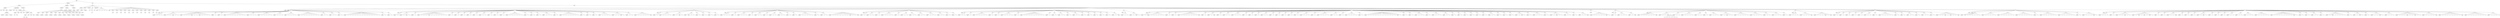 graph Tree {
	"t0" [label = "TEI"];
	"t1" [label = "teiHeader"];
	"t2" [label = "fileDesc"];
	"t3" [label = "titleStmt"];
	"t4" [label = "title"];
	"t5" [label = "title"];
	"t6" [label = "author"];
	"t7" [label = "persName"];
	"t8" [label = "forename"];
	"t9" [label = "nameLink"];
	"t10" [label = "surname"];
	"t11" [label = "publicationStmt"];
	"t12" [label = "publisher"];
	"t13" [label = "idno"];
	"t14" [label = "idno"];
	"t15" [label = "availability"];
	"t16" [label = "licence"];
	"t17" [label = "ab"];
	"t18" [label = "ref"];
	"t19" [label = "sourceDesc"];
	"t20" [label = "bibl"];
	"t21" [label = "name"];
	"t22" [label = "idno"];
	"t23" [label = "idno"];
	"t24" [label = "availability"];
	"t25" [label = "licence"];
	"t26" [label = "ab"];
	"t27" [label = "ref"];
	"t28" [label = "bibl"];
	"t29" [label = "date"];
	"t30" [label = "date"];
	"t31" [label = "idno"];
	"t32" [label = "profileDesc"];
	"t33" [label = "particDesc"];
	"t34" [label = "listPerson"];
	"t35" [label = "person"];
	"t36" [label = "persName"];
	"t37" [label = "person"];
	"t38" [label = "persName"];
	"t39" [label = "person"];
	"t40" [label = "persName"];
	"t41" [label = "person"];
	"t42" [label = "persName"];
	"t43" [label = "person"];
	"t44" [label = "persName"];
	"t45" [label = "person"];
	"t46" [label = "persName"];
	"t47" [label = "person"];
	"t48" [label = "persName"];
	"t49" [label = "person"];
	"t50" [label = "persName"];
	"t51" [label = "person"];
	"t52" [label = "persName"];
	"t53" [label = "person"];
	"t54" [label = "persName"];
	"t55" [label = "person"];
	"t56" [label = "persName"];
	"t57" [label = "textClass"];
	"t58" [label = "keywords"];
	"t59" [label = "term"];
	"t60" [label = "term"];
	"t61" [label = "classCode"];
	"t62" [label = "revisionDesc"];
	"t63" [label = "listChange"];
	"t64" [label = "change"];
	"t65" [label = "text"];
	"t66" [label = "front"];
	"t67" [label = "docTitle"];
	"t68" [label = "titlePart"];
	"t69" [label = "titlePart"];
	"t70" [label = "titlePart"];
	"t71" [label = "docDate"];
	"t72" [label = "docAuthor"];
	"t73" [label = "div"];
	"t74" [label = "div"];
	"t75" [label = "div"];
	"t76" [label = "p"];
	"t77" [label = "performance"];
	"t78" [label = "ab"];
	"t79" [label = "div"];
	"t80" [label = "head"];
	"t81" [label = "p"];
	"t82" [label = "p"];
	"t83" [label = "p"];
	"t84" [label = "p"];
	"t85" [label = "castList"];
	"t86" [label = "head"];
	"t87" [label = "castItem"];
	"t88" [label = "role"];
	"t89" [label = "castItem"];
	"t90" [label = "role"];
	"t91" [label = "castItem"];
	"t92" [label = "role"];
	"t93" [label = "castItem"];
	"t94" [label = "role"];
	"t95" [label = "castItem"];
	"t96" [label = "role"];
	"t97" [label = "castItem"];
	"t98" [label = "role"];
	"t99" [label = "castItem"];
	"t100" [label = "role"];
	"t101" [label = "castItem"];
	"t102" [label = "role"];
	"t103" [label = "castItem"];
	"t104" [label = "role"];
	"t105" [label = "castItem"];
	"t106" [label = "role"];
	"t107" [label = "castItem"];
	"t108" [label = "role"];
	"t109" [label = "castItem"];
	"t110" [label = "role"];
	"t111" [label = "body"];
	"t112" [label = "div"];
	"t113" [label = "head"];
	"t114" [label = "stage"];
	"t115" [label = "div"];
	"t116" [label = "head"];
	"t117" [label = "sp"];
	"t118" [label = "speaker"];
	"t119" [label = "l"];
	"t120" [label = "l"];
	"t121" [label = "l"];
	"t122" [label = "sp"];
	"t123" [label = "speaker"];
	"t124" [label = "l"];
	"t125" [label = "l"];
	"t126" [label = "stage"];
	"t127" [label = "l"];
	"t128" [label = "l"];
	"t129" [label = "sp"];
	"t130" [label = "speaker"];
	"t131" [label = "l"];
	"t132" [label = "l"];
	"t133" [label = "l"];
	"t134" [label = "stage"];
	"t135" [label = "l"];
	"t136" [label = "l"];
	"t137" [label = "stage"];
	"t138" [label = "l"];
	"t139" [label = "l"];
	"t140" [label = "l"];
	"t141" [label = "l"];
	"t142" [label = "sp"];
	"t143" [label = "speaker"];
	"t144" [label = "l"];
	"t145" [label = "sp"];
	"t146" [label = "speaker"];
	"t147" [label = "l"];
	"t148" [label = "sp"];
	"t149" [label = "speaker"];
	"t150" [label = "l"];
	"t151" [label = "l"];
	"t152" [label = "l"];
	"t153" [label = "l"];
	"t154" [label = "l"];
	"t155" [label = "l"];
	"t156" [label = "l"];
	"t157" [label = "l"];
	"t158" [label = "sp"];
	"t159" [label = "speaker"];
	"t160" [label = "l"];
	"t161" [label = "l"];
	"t162" [label = "l"];
	"t163" [label = "sp"];
	"t164" [label = "speaker"];
	"t165" [label = "l"];
	"t166" [label = "l"];
	"t167" [label = "l"];
	"t168" [label = "l"];
	"t169" [label = "l"];
	"t170" [label = "sp"];
	"t171" [label = "speaker"];
	"t172" [label = "l"];
	"t173" [label = "l"];
	"t174" [label = "l"];
	"t175" [label = "sp"];
	"t176" [label = "speaker"];
	"t177" [label = "l"];
	"t178" [label = "l"];
	"t179" [label = "l"];
	"t180" [label = "l"];
	"t181" [label = "sp"];
	"t182" [label = "speaker"];
	"t183" [label = "l"];
	"t184" [label = "l"];
	"t185" [label = "l"];
	"t186" [label = "l"];
	"t187" [label = "l"];
	"t188" [label = "l"];
	"t189" [label = "l"];
	"t190" [label = "l"];
	"t191" [label = "sp"];
	"t192" [label = "speaker"];
	"t193" [label = "l"];
	"t194" [label = "l"];
	"t195" [label = "sp"];
	"t196" [label = "speaker"];
	"t197" [label = "l"];
	"t198" [label = "l"];
	"t199" [label = "sp"];
	"t200" [label = "speaker"];
	"t201" [label = "l"];
	"t202" [label = "sp"];
	"t203" [label = "speaker"];
	"t204" [label = "l"];
	"t205" [label = "l"];
	"t206" [label = "l"];
	"t207" [label = "l"];
	"t208" [label = "l"];
	"t209" [label = "l"];
	"t210" [label = "l"];
	"t211" [label = "l"];
	"t212" [label = "l"];
	"t213" [label = "l"];
	"t214" [label = "l"];
	"t215" [label = "l"];
	"t216" [label = "l"];
	"t217" [label = "l"];
	"t218" [label = "sp"];
	"t219" [label = "speaker"];
	"t220" [label = "l"];
	"t221" [label = "sp"];
	"t222" [label = "speaker"];
	"t223" [label = "l"];
	"t224" [label = "div"];
	"t225" [label = "head"];
	"t226" [label = "sp"];
	"t227" [label = "speaker"];
	"t228" [label = "l"];
	"t229" [label = "sp"];
	"t230" [label = "speaker"];
	"t231" [label = "l"];
	"t232" [label = "stage"];
	"t233" [label = "l"];
	"t234" [label = "sp"];
	"t235" [label = "speaker"];
	"t236" [label = "l"];
	"t237" [label = "sp"];
	"t238" [label = "speaker"];
	"t239" [label = "l"];
	"t240" [label = "l"];
	"t241" [label = "l"];
	"t242" [label = "stage"];
	"t243" [label = "l"];
	"t244" [label = "l"];
	"t245" [label = "l"];
	"t246" [label = "l"];
	"t247" [label = "l"];
	"t248" [label = "l"];
	"t249" [label = "l"];
	"t250" [label = "sp"];
	"t251" [label = "speaker"];
	"t252" [label = "l"];
	"t253" [label = "sp"];
	"t254" [label = "speaker"];
	"t255" [label = "l"];
	"t256" [label = "sp"];
	"t257" [label = "speaker"];
	"t258" [label = "l"];
	"t259" [label = "sp"];
	"t260" [label = "speaker"];
	"t261" [label = "l"];
	"t262" [label = "sp"];
	"t263" [label = "speaker"];
	"t264" [label = "l"];
	"t265" [label = "sp"];
	"t266" [label = "speaker"];
	"t267" [label = "l"];
	"t268" [label = "l"];
	"t269" [label = "sp"];
	"t270" [label = "speaker"];
	"t271" [label = "l"];
	"t272" [label = "sp"];
	"t273" [label = "speaker"];
	"t274" [label = "l"];
	"t275" [label = "sp"];
	"t276" [label = "speaker"];
	"t277" [label = "l"];
	"t278" [label = "sp"];
	"t279" [label = "speaker"];
	"t280" [label = "l"];
	"t281" [label = "l"];
	"t282" [label = "l"];
	"t283" [label = "l"];
	"t284" [label = "l"];
	"t285" [label = "l"];
	"t286" [label = "sp"];
	"t287" [label = "speaker"];
	"t288" [label = "l"];
	"t289" [label = "sp"];
	"t290" [label = "speaker"];
	"t291" [label = "l"];
	"t292" [label = "sp"];
	"t293" [label = "speaker"];
	"t294" [label = "l"];
	"t295" [label = "sp"];
	"t296" [label = "speaker"];
	"t297" [label = "l"];
	"t298" [label = "l"];
	"t299" [label = "l"];
	"t300" [label = "sp"];
	"t301" [label = "speaker"];
	"t302" [label = "l"];
	"t303" [label = "sp"];
	"t304" [label = "speaker"];
	"t305" [label = "l"];
	"t306" [label = "l"];
	"t307" [label = "l"];
	"t308" [label = "l"];
	"t309" [label = "l"];
	"t310" [label = "l"];
	"t311" [label = "l"];
	"t312" [label = "sp"];
	"t313" [label = "speaker"];
	"t314" [label = "l"];
	"t315" [label = "sp"];
	"t316" [label = "speaker"];
	"t317" [label = "l"];
	"t318" [label = "sp"];
	"t319" [label = "speaker"];
	"t320" [label = "l"];
	"t321" [label = "sp"];
	"t322" [label = "speaker"];
	"t323" [label = "l"];
	"t324" [label = "l"];
	"t325" [label = "l"];
	"t326" [label = "l"];
	"t327" [label = "sp"];
	"t328" [label = "speaker"];
	"t329" [label = "l"];
	"t330" [label = "l"];
	"t331" [label = "stage"];
	"t332" [label = "l"];
	"t333" [label = "sp"];
	"t334" [label = "speaker"];
	"t335" [label = "l"];
	"t336" [label = "l"];
	"t337" [label = "sp"];
	"t338" [label = "speaker"];
	"t339" [label = "l"];
	"t340" [label = "l"];
	"t341" [label = "l"];
	"t342" [label = "l"];
	"t343" [label = "l"];
	"t344" [label = "stage"];
	"t345" [label = "div"];
	"t346" [label = "head"];
	"t347" [label = "sp"];
	"t348" [label = "speaker"];
	"t349" [label = "l"];
	"t350" [label = "sp"];
	"t351" [label = "speaker"];
	"t352" [label = "l"];
	"t353" [label = "l"];
	"t354" [label = "l"];
	"t355" [label = "l"];
	"t356" [label = "sp"];
	"t357" [label = "speaker"];
	"t358" [label = "l"];
	"t359" [label = "stage"];
	"t360" [label = "l"];
	"t361" [label = "sp"];
	"t362" [label = "speaker"];
	"t363" [label = "stage"];
	"t364" [label = "l"];
	"t365" [label = "l"];
	"t366" [label = "sp"];
	"t367" [label = "speaker"];
	"t368" [label = "l"];
	"t369" [label = "sp"];
	"t370" [label = "speaker"];
	"t371" [label = "l"];
	"t372" [label = "sp"];
	"t373" [label = "speaker"];
	"t374" [label = "l"];
	"t375" [label = "sp"];
	"t376" [label = "speaker"];
	"t377" [label = "l"];
	"t378" [label = "div"];
	"t379" [label = "head"];
	"t380" [label = "sp"];
	"t381" [label = "speaker"];
	"t382" [label = "l"];
	"t383" [label = "l"];
	"t384" [label = "l"];
	"t385" [label = "sp"];
	"t386" [label = "speaker"];
	"t387" [label = "l"];
	"t388" [label = "sp"];
	"t389" [label = "speaker"];
	"t390" [label = "l"];
	"t391" [label = "l"];
	"t392" [label = "l"];
	"t393" [label = "sp"];
	"t394" [label = "speaker"];
	"t395" [label = "l"];
	"t396" [label = "sp"];
	"t397" [label = "speaker"];
	"t398" [label = "l"];
	"t399" [label = "l"];
	"t400" [label = "sp"];
	"t401" [label = "speaker"];
	"t402" [label = "l"];
	"t403" [label = "sp"];
	"t404" [label = "speaker"];
	"t405" [label = "l"];
	"t406" [label = "l"];
	"t407" [label = "sp"];
	"t408" [label = "speaker"];
	"t409" [label = "l"];
	"t410" [label = "l"];
	"t411" [label = "sp"];
	"t412" [label = "speaker"];
	"t413" [label = "l"];
	"t414" [label = "sp"];
	"t415" [label = "speaker"];
	"t416" [label = "l"];
	"t417" [label = "sp"];
	"t418" [label = "speaker"];
	"t419" [label = "l"];
	"t420" [label = "l"];
	"t421" [label = "l"];
	"t422" [label = "l"];
	"t423" [label = "l"];
	"t424" [label = "sp"];
	"t425" [label = "speaker"];
	"t426" [label = "l"];
	"t427" [label = "sp"];
	"t428" [label = "speaker"];
	"t429" [label = "l"];
	"t430" [label = "l"];
	"t431" [label = "sp"];
	"t432" [label = "speaker"];
	"t433" [label = "l"];
	"t434" [label = "l"];
	"t435" [label = "l"];
	"t436" [label = "l"];
	"t437" [label = "l"];
	"t438" [label = "l"];
	"t439" [label = "l"];
	"t440" [label = "stage"];
	"t441" [label = "l"];
	"t442" [label = "l"];
	"t443" [label = "stage"];
	"t444" [label = "div"];
	"t445" [label = "head"];
	"t446" [label = "sp"];
	"t447" [label = "speaker"];
	"t448" [label = "l"];
	"t449" [label = "sp"];
	"t450" [label = "speaker"];
	"t451" [label = "l"];
	"t452" [label = "l"];
	"t453" [label = "sp"];
	"t454" [label = "speaker"];
	"t455" [label = "l"];
	"t456" [label = "sp"];
	"t457" [label = "speaker"];
	"t458" [label = "l"];
	"t459" [label = "l"];
	"t460" [label = "l"];
	"t461" [label = "l"];
	"t462" [label = "sp"];
	"t463" [label = "speaker"];
	"t464" [label = "l"];
	"t465" [label = "sp"];
	"t466" [label = "speaker"];
	"t467" [label = "l"];
	"t468" [label = "l"];
	"t469" [label = "sp"];
	"t470" [label = "speaker"];
	"t471" [label = "l"];
	"t472" [label = "l"];
	"t473" [label = "sp"];
	"t474" [label = "speaker"];
	"t475" [label = "l"];
	"t476" [label = "l"];
	"t477" [label = "sp"];
	"t478" [label = "speaker"];
	"t479" [label = "l"];
	"t480" [label = "l"];
	"t481" [label = "l"];
	"t482" [label = "sp"];
	"t483" [label = "speaker"];
	"t484" [label = "l"];
	"t485" [label = "l"];
	"t486" [label = "sp"];
	"t487" [label = "speaker"];
	"t488" [label = "l"];
	"t489" [label = "sp"];
	"t490" [label = "speaker"];
	"t491" [label = "l"];
	"t492" [label = "div"];
	"t493" [label = "head"];
	"t494" [label = "sp"];
	"t495" [label = "speaker"];
	"t496" [label = "l"];
	"t497" [label = "l"];
	"t498" [label = "sp"];
	"t499" [label = "speaker"];
	"t500" [label = "l"];
	"t501" [label = "sp"];
	"t502" [label = "speaker"];
	"t503" [label = "l"];
	"t504" [label = "l"];
	"t505" [label = "l"];
	"t506" [label = "l"];
	"t507" [label = "l"];
	"t508" [label = "sp"];
	"t509" [label = "speaker"];
	"t510" [label = "l"];
	"t511" [label = "sp"];
	"t512" [label = "speaker"];
	"t513" [label = "l"];
	"t514" [label = "sp"];
	"t515" [label = "speaker"];
	"t516" [label = "l"];
	"t517" [label = "l"];
	"t518" [label = "l"];
	"t519" [label = "l"];
	"t520" [label = "sp"];
	"t521" [label = "speaker"];
	"t522" [label = "l"];
	"t523" [label = "sp"];
	"t524" [label = "speaker"];
	"t525" [label = "l"];
	"t526" [label = "l"];
	"t527" [label = "l"];
	"t528" [label = "l"];
	"t529" [label = "l"];
	"t530" [label = "l"];
	"t531" [label = "l"];
	"t532" [label = "l"];
	"t533" [label = "l"];
	"t534" [label = "sp"];
	"t535" [label = "speaker"];
	"t536" [label = "l"];
	"t537" [label = "sp"];
	"t538" [label = "speaker"];
	"t539" [label = "l"];
	"t540" [label = "sp"];
	"t541" [label = "speaker"];
	"t542" [label = "l"];
	"t543" [label = "l"];
	"t544" [label = "sp"];
	"t545" [label = "speaker"];
	"t546" [label = "l"];
	"t547" [label = "sp"];
	"t548" [label = "speaker"];
	"t549" [label = "l"];
	"t550" [label = "l"];
	"t551" [label = "sp"];
	"t552" [label = "speaker"];
	"t553" [label = "l"];
	"t554" [label = "sp"];
	"t555" [label = "speaker"];
	"t556" [label = "l"];
	"t557" [label = "sp"];
	"t558" [label = "speaker"];
	"t559" [label = "l"];
	"t560" [label = "sp"];
	"t561" [label = "speaker"];
	"t562" [label = "l"];
	"t563" [label = "sp"];
	"t564" [label = "speaker"];
	"t565" [label = "l"];
	"t566" [label = "sp"];
	"t567" [label = "speaker"];
	"t568" [label = "l"];
	"t569" [label = "stage"];
	"t570" [label = "div"];
	"t571" [label = "head"];
	"t572" [label = "sp"];
	"t573" [label = "speaker"];
	"t574" [label = "l"];
	"t575" [label = "l"];
	"t576" [label = "sp"];
	"t577" [label = "speaker"];
	"t578" [label = "l"];
	"t579" [label = "stage"];
	"t580" [label = "l"];
	"t581" [label = "div"];
	"t582" [label = "head"];
	"t583" [label = "sp"];
	"t584" [label = "speaker"];
	"t585" [label = "l"];
	"t586" [label = "sp"];
	"t587" [label = "speaker"];
	"t588" [label = "l"];
	"t589" [label = "l"];
	"t590" [label = "l"];
	"t591" [label = "l"];
	"t592" [label = "l"];
	"t593" [label = "l"];
	"t594" [label = "sp"];
	"t595" [label = "speaker"];
	"t596" [label = "l"];
	"t597" [label = "sp"];
	"t598" [label = "speaker"];
	"t599" [label = "l"];
	"t600" [label = "sp"];
	"t601" [label = "speaker"];
	"t602" [label = "l"];
	"t603" [label = "l"];
	"t604" [label = "l"];
	"t605" [label = "l"];
	"t606" [label = "l"];
	"t607" [label = "l"];
	"t608" [label = "l"];
	"t609" [label = "stage"];
	"t610" [label = "sp"];
	"t611" [label = "speaker"];
	"t612" [label = "l"];
	"t613" [label = "sp"];
	"t614" [label = "speaker"];
	"t615" [label = "l"];
	"t616" [label = "stage"];
	"t617" [label = "sp"];
	"t618" [label = "speaker"];
	"t619" [label = "l"];
	"t620" [label = "sp"];
	"t621" [label = "speaker"];
	"t622" [label = "l"];
	"t623" [label = "l"];
	"t624" [label = "sp"];
	"t625" [label = "speaker"];
	"t626" [label = "l"];
	"t627" [label = "l"];
	"t628" [label = "l"];
	"t629" [label = "sp"];
	"t630" [label = "speaker"];
	"t631" [label = "l"];
	"t632" [label = "sp"];
	"t633" [label = "speaker"];
	"t634" [label = "l"];
	"t635" [label = "sp"];
	"t636" [label = "speaker"];
	"t637" [label = "l"];
	"t638" [label = "sp"];
	"t639" [label = "speaker"];
	"t640" [label = "l"];
	"t641" [label = "l"];
	"t642" [label = "sp"];
	"t643" [label = "speaker"];
	"t644" [label = "l"];
	"t645" [label = "sp"];
	"t646" [label = "speaker"];
	"t647" [label = "l"];
	"t648" [label = "sp"];
	"t649" [label = "speaker"];
	"t650" [label = "l"];
	"t651" [label = "sp"];
	"t652" [label = "speaker"];
	"t653" [label = "l"];
	"t654" [label = "sp"];
	"t655" [label = "speaker"];
	"t656" [label = "l"];
	"t657" [label = "sp"];
	"t658" [label = "speaker"];
	"t659" [label = "l"];
	"t660" [label = "l"];
	"t661" [label = "l"];
	"t662" [label = "sp"];
	"t663" [label = "speaker"];
	"t664" [label = "l"];
	"t665" [label = "sp"];
	"t666" [label = "speaker"];
	"t667" [label = "l"];
	"t668" [label = "l"];
	"t669" [label = "l"];
	"t670" [label = "l"];
	"t671" [label = "sp"];
	"t672" [label = "speaker"];
	"t673" [label = "l"];
	"t674" [label = "l"];
	"t675" [label = "sp"];
	"t676" [label = "speaker"];
	"t677" [label = "l"];
	"t678" [label = "sp"];
	"t679" [label = "speaker"];
	"t680" [label = "l"];
	"t681" [label = "l"];
	"t682" [label = "l"];
	"t683" [label = "l"];
	"t684" [label = "sp"];
	"t685" [label = "speaker"];
	"t686" [label = "l"];
	"t687" [label = "sp"];
	"t688" [label = "speaker"];
	"t689" [label = "l"];
	"t690" [label = "l"];
	"t691" [label = "l"];
	"t692" [label = "l"];
	"t693" [label = "l"];
	"t694" [label = "l"];
	"t695" [label = "l"];
	"t696" [label = "l"];
	"t697" [label = "l"];
	"t698" [label = "l"];
	"t699" [label = "l"];
	"t700" [label = "l"];
	"t701" [label = "stage"];
	"t702" [label = "l"];
	"t703" [label = "sp"];
	"t704" [label = "speaker"];
	"t705" [label = "l"];
	"t706" [label = "sp"];
	"t707" [label = "speaker"];
	"t708" [label = "l"];
	"t709" [label = "sp"];
	"t710" [label = "speaker"];
	"t711" [label = "l"];
	"t712" [label = "l"];
	"t713" [label = "l"];
	"t714" [label = "sp"];
	"t715" [label = "speaker"];
	"t716" [label = "l"];
	"t717" [label = "sp"];
	"t718" [label = "speaker"];
	"t719" [label = "l"];
	"t720" [label = "l"];
	"t721" [label = "l"];
	"t722" [label = "sp"];
	"t723" [label = "speaker"];
	"t724" [label = "l"];
	"t725" [label = "l"];
	"t726" [label = "sp"];
	"t727" [label = "speaker"];
	"t728" [label = "l"];
	"t729" [label = "sp"];
	"t730" [label = "speaker"];
	"t731" [label = "l"];
	"t732" [label = "sp"];
	"t733" [label = "speaker"];
	"t734" [label = "l"];
	"t735" [label = "sp"];
	"t736" [label = "speaker"];
	"t737" [label = "l"];
	"t738" [label = "sp"];
	"t739" [label = "speaker"];
	"t740" [label = "l"];
	"t741" [label = "sp"];
	"t742" [label = "speaker"];
	"t743" [label = "l"];
	"t744" [label = "sp"];
	"t745" [label = "speaker"];
	"t746" [label = "l"];
	"t747" [label = "l"];
	"t748" [label = "sp"];
	"t749" [label = "speaker"];
	"t750" [label = "l"];
	"t751" [label = "sp"];
	"t752" [label = "speaker"];
	"t753" [label = "l"];
	"t754" [label = "sp"];
	"t755" [label = "speaker"];
	"t756" [label = "l"];
	"t757" [label = "sp"];
	"t758" [label = "speaker"];
	"t759" [label = "l"];
	"t760" [label = "stage"];
	"t761" [label = "l"];
	"t762" [label = "sp"];
	"t763" [label = "speaker"];
	"t764" [label = "l"];
	"t765" [label = "sp"];
	"t766" [label = "speaker"];
	"t767" [label = "l"];
	"t768" [label = "l"];
	"t769" [label = "l"];
	"t770" [label = "sp"];
	"t771" [label = "speaker"];
	"t772" [label = "l"];
	"t773" [label = "sp"];
	"t774" [label = "speaker"];
	"t775" [label = "l"];
	"t776" [label = "stage"];
	"t777" [label = "l"];
	"t778" [label = "l"];
	"t779" [label = "sp"];
	"t780" [label = "speaker"];
	"t781" [label = "l"];
	"t782" [label = "l"];
	"t783" [label = "sp"];
	"t784" [label = "speaker"];
	"t785" [label = "l"];
	"t786" [label = "sp"];
	"t787" [label = "speaker"];
	"t788" [label = "l"];
	"t789" [label = "l"];
	"t790" [label = "stage"];
	"t791" [label = "div"];
	"t792" [label = "head"];
	"t793" [label = "sp"];
	"t794" [label = "speaker"];
	"t795" [label = "l"];
	"t796" [label = "l"];
	"t797" [label = "l"];
	"t798" [label = "l"];
	"t799" [label = "l"];
	"t800" [label = "stage"];
	"t801" [label = "l"];
	"t802" [label = "div"];
	"t803" [label = "head"];
	"t804" [label = "sp"];
	"t805" [label = "speaker"];
	"t806" [label = "l"];
	"t807" [label = "sp"];
	"t808" [label = "speaker"];
	"t809" [label = "l"];
	"t810" [label = "l"];
	"t811" [label = "l"];
	"t812" [label = "sp"];
	"t813" [label = "speaker"];
	"t814" [label = "l"];
	"t815" [label = "stage"];
	"t816" [label = "div"];
	"t817" [label = "head"];
	"t818" [label = "sp"];
	"t819" [label = "speaker"];
	"t820" [label = "l"];
	"t821" [label = "l"];
	"t822" [label = "l"];
	"t823" [label = "l"];
	"t824" [label = "l"];
	"t825" [label = "l"];
	"t826" [label = "stage"];
	"t827" [label = "sp"];
	"t828" [label = "speaker"];
	"t829" [label = "l"];
	"t830" [label = "l"];
	"t831" [label = "stage"];
	"t832" [label = "p"];
	"t833" [label = "s"];
	"t834" [label = "s"];
	"t835" [label = "s"];
	"t836" [label = "s"];
	"t837" [label = "s"];
	"t838" [label = "s"];
	"t839" [label = "sp"];
	"t840" [label = "speaker"];
	"t841" [label = "l"];
	"t842" [label = "l"];
	"t843" [label = "sp"];
	"t844" [label = "speaker"];
	"t845" [label = "l"];
	"t846" [label = "l"];
	"t847" [label = "l"];
	"t848" [label = "l"];
	"t849" [label = "sp"];
	"t850" [label = "speaker"];
	"t851" [label = "l"];
	"t852" [label = "l"];
	"t853" [label = "sp"];
	"t854" [label = "speaker"];
	"t855" [label = "l"];
	"t856" [label = "sp"];
	"t857" [label = "speaker"];
	"t858" [label = "l"];
	"t859" [label = "l"];
	"t860" [label = "l"];
	"t861" [label = "sp"];
	"t862" [label = "speaker"];
	"t863" [label = "l"];
	"t864" [label = "stage"];
	"t865" [label = "l"];
	"t866" [label = "l"];
	"t867" [label = "sp"];
	"t868" [label = "speaker"];
	"t869" [label = "l"];
	"t870" [label = "l"];
	"t871" [label = "l"];
	"t872" [label = "l"];
	"t873" [label = "l"];
	"t874" [label = "sp"];
	"t875" [label = "speaker"];
	"t876" [label = "l"];
	"t877" [label = "l"];
	"t878" [label = "l"];
	"t879" [label = "l"];
	"t880" [label = "sp"];
	"t881" [label = "speaker"];
	"t882" [label = "l"];
	"t883" [label = "l"];
	"t884" [label = "sp"];
	"t885" [label = "speaker"];
	"t886" [label = "l"];
	"t887" [label = "l"];
	"t888" [label = "l"];
	"t889" [label = "sp"];
	"t890" [label = "speaker"];
	"t891" [label = "l"];
	"t892" [label = "div"];
	"t893" [label = "head"];
	"t894" [label = "sp"];
	"t895" [label = "speaker"];
	"t896" [label = "l"];
	"t897" [label = "l"];
	"t898" [label = "l"];
	"t899" [label = "sp"];
	"t900" [label = "speaker"];
	"t901" [label = "l"];
	"t902" [label = "l"];
	"t903" [label = "l"];
	"t904" [label = "stage"];
	"t905" [label = "sp"];
	"t906" [label = "speaker"];
	"t907" [label = "l"];
	"t908" [label = "l"];
	"t909" [label = "l"];
	"t910" [label = "stage"];
	"t911" [label = "l"];
	"t912" [label = "stage"];
	"t913" [label = "div"];
	"t914" [label = "head"];
	"t915" [label = "sp"];
	"t916" [label = "speaker"];
	"t917" [label = "l"];
	"t918" [label = "sp"];
	"t919" [label = "speaker"];
	"t920" [label = "l"];
	"t921" [label = "sp"];
	"t922" [label = "speaker"];
	"t923" [label = "l"];
	"t924" [label = "sp"];
	"t925" [label = "speaker"];
	"t926" [label = "l"];
	"t927" [label = "sp"];
	"t928" [label = "speaker"];
	"t929" [label = "l"];
	"t930" [label = "sp"];
	"t931" [label = "speaker"];
	"t932" [label = "l"];
	"t933" [label = "l"];
	"t934" [label = "sp"];
	"t935" [label = "speaker"];
	"t936" [label = "l"];
	"t937" [label = "sp"];
	"t938" [label = "speaker"];
	"t939" [label = "l"];
	"t940" [label = "l"];
	"t941" [label = "l"];
	"t942" [label = "l"];
	"t943" [label = "l"];
	"t944" [label = "sp"];
	"t945" [label = "speaker"];
	"t946" [label = "l"];
	"t947" [label = "sp"];
	"t948" [label = "speaker"];
	"t949" [label = "l"];
	"t950" [label = "sp"];
	"t951" [label = "speaker"];
	"t952" [label = "l"];
	"t953" [label = "l"];
	"t954" [label = "sp"];
	"t955" [label = "speaker"];
	"t956" [label = "l"];
	"t957" [label = "sp"];
	"t958" [label = "speaker"];
	"t959" [label = "l"];
	"t960" [label = "l"];
	"t961" [label = "sp"];
	"t962" [label = "speaker"];
	"t963" [label = "l"];
	"t964" [label = "sp"];
	"t965" [label = "speaker"];
	"t966" [label = "l"];
	"t967" [label = "l"];
	"t968" [label = "stage"];
	"t969" [label = "l"];
	"t970" [label = "stage"];
	"t971" [label = "l"];
	"t972" [label = "l"];
	"t973" [label = "stage"];
	"t974" [label = "div"];
	"t975" [label = "head"];
	"t976" [label = "stage"];
	"t977" [label = "sp"];
	"t978" [label = "speaker"];
	"t979" [label = "note"];
	"t980" [label = "l"];
	"t981" [label = "l"];
	"t982" [label = "l"];
	"t983" [label = "l"];
	"t984" [label = "l"];
	"t985" [label = "l"];
	"t986" [label = "sp"];
	"t987" [label = "speaker"];
	"t988" [label = "l"];
	"t989" [label = "l"];
	"t990" [label = "l"];
	"t991" [label = "l"];
	"t992" [label = "l"];
	"t993" [label = "sp"];
	"t994" [label = "speaker"];
	"t995" [label = "l"];
	"t996" [label = "l"];
	"t997" [label = "l"];
	"t998" [label = "l"];
	"t999" [label = "l"];
	"t1000" [label = "l"];
	"t1001" [label = "sp"];
	"t1002" [label = "speaker"];
	"t1003" [label = "l"];
	"t1004" [label = "l"];
	"t1005" [label = "l"];
	"t1006" [label = "l"];
	"t1007" [label = "l"];
	"t1008" [label = "l"];
	"t1009" [label = "sp"];
	"t1010" [label = "speaker"];
	"t1011" [label = "l"];
	"t1012" [label = "sp"];
	"t1013" [label = "speaker"];
	"t1014" [label = "l"];
	"t1015" [label = "l"];
	"t1016" [label = "l"];
	"t1017" [label = "l"];
	"t1018" [label = "l"];
	"t1019" [label = "l"];
	"t1020" [label = "sp"];
	"t1021" [label = "speaker"];
	"t1022" [label = "l"];
	"t1023" [label = "l"];
	"t1024" [label = "l"];
	"t1025" [label = "l"];
	"t1026" [label = "l"];
	"t1027" [label = "l"];
	"t1028" [label = "sp"];
	"t1029" [label = "speaker"];
	"t1030" [label = "l"];
	"t1031" [label = "sp"];
	"t1032" [label = "speaker"];
	"t1033" [label = "l"];
	"t1034" [label = "l"];
	"t1035" [label = "l"];
	"t1036" [label = "stage"];
	"t1037" [label = "l"];
	"t1038" [label = "div"];
	"t1039" [label = "head"];
	"t1040" [label = "sp"];
	"t1041" [label = "speaker"];
	"t1042" [label = "l"];
	"t1043" [label = "l"];
	"t1044" [label = "l"];
	"t1045" [label = "sp"];
	"t1046" [label = "speaker"];
	"t1047" [label = "l"];
	"t1048" [label = "sp"];
	"t1049" [label = "speaker"];
	"t1050" [label = "l"];
	"t1051" [label = "l"];
	"t1052" [label = "stage"];
	"t1053" [label = "l"];
	"t1054" [label = "l"];
	"t1055" [label = "sp"];
	"t1056" [label = "speaker"];
	"t1057" [label = "l"];
	"t1058" [label = "stage"];
	"t1059" [label = "l"];
	"t1060" [label = "stage"];
	"t1061" [label = "l"];
	"t1062" [label = "stage"];
	"t1063" [label = "l"];
	"t1064" [label = "sp"];
	"t1065" [label = "speaker"];
	"t1066" [label = "l"];
	"t1067" [label = "sp"];
	"t1068" [label = "speaker"];
	"t1069" [label = "l"];
	"t1070" [label = "sp"];
	"t1071" [label = "speaker"];
	"t1072" [label = "l"];
	"t1073" [label = "l"];
	"t1074" [label = "stage"];
	"t1075" [label = "sp"];
	"t1076" [label = "speaker"];
	"t1077" [label = "l"];
	"t1078" [label = "sp"];
	"t1079" [label = "speaker"];
	"t1080" [label = "l"];
	"t1081" [label = "sp"];
	"t1082" [label = "speaker"];
	"t1083" [label = "l"];
	"t1084" [label = "sp"];
	"t1085" [label = "speaker"];
	"t1086" [label = "l"];
	"t1087" [label = "stage"];
	"t1088" [label = "l"];
	"t1089" [label = "sp"];
	"t1090" [label = "speaker"];
	"t1091" [label = "l"];
	"t1092" [label = "sp"];
	"t1093" [label = "speaker"];
	"t1094" [label = "l"];
	"t1095" [label = "sp"];
	"t1096" [label = "speaker"];
	"t1097" [label = "l"];
	"t1098" [label = "sp"];
	"t1099" [label = "speaker"];
	"t1100" [label = "l"];
	"t1101" [label = "l"];
	"t1102" [label = "sp"];
	"t1103" [label = "speaker"];
	"t1104" [label = "l"];
	"t1105" [label = "l"];
	"t1106" [label = "sp"];
	"t1107" [label = "speaker"];
	"t1108" [label = "l"];
	"t1109" [label = "l"];
	"t1110" [label = "l"];
	"t1111" [label = "sp"];
	"t1112" [label = "speaker"];
	"t1113" [label = "l"];
	"t1114" [label = "l"];
	"t1115" [label = "l"];
	"t1116" [label = "l"];
	"t1117" [label = "l"];
	"t1118" [label = "sp"];
	"t1119" [label = "speaker"];
	"t1120" [label = "l"];
	"t1121" [label = "l"];
	"t1122" [label = "l"];
	"t1123" [label = "l"];
	"t1124" [label = "l"];
	"t1125" [label = "l"];
	"t1126" [label = "l"];
	"t1127" [label = "l"];
	"t1128" [label = "stage"];
	"t1129" [label = "l"];
	"t1130" [label = "sp"];
	"t1131" [label = "speaker"];
	"t1132" [label = "l"];
	"t1133" [label = "sp"];
	"t1134" [label = "speaker"];
	"t1135" [label = "l"];
	"t1136" [label = "sp"];
	"t1137" [label = "speaker"];
	"t1138" [label = "l"];
	"t1139" [label = "l"];
	"t1140" [label = "sp"];
	"t1141" [label = "speaker"];
	"t1142" [label = "l"];
	"t1143" [label = "sp"];
	"t1144" [label = "speaker"];
	"t1145" [label = "l"];
	"t1146" [label = "stage"];
	"t1147" [label = "l"];
	"t1148" [label = "l"];
	"t1149" [label = "l"];
	"t1150" [label = "l"];
	"t1151" [label = "l"];
	"t1152" [label = "sp"];
	"t1153" [label = "speaker"];
	"t1154" [label = "l"];
	"t1155" [label = "sp"];
	"t1156" [label = "speaker"];
	"t1157" [label = "l"];
	"t1158" [label = "stage"];
	"t1159" [label = "l"];
	"t1160" [label = "sp"];
	"t1161" [label = "speaker"];
	"t1162" [label = "l"];
	"t1163" [label = "sp"];
	"t1164" [label = "speaker"];
	"t1165" [label = "l"];
	"t1166" [label = "l"];
	"t1167" [label = "stage"];
	"t1168" [label = "l"];
	"t1169" [label = "sp"];
	"t1170" [label = "speaker"];
	"t1171" [label = "l"];
	"t1172" [label = "l"];
	"t1173" [label = "l"];
	"t1174" [label = "sp"];
	"t1175" [label = "speaker"];
	"t1176" [label = "l"];
	"t1177" [label = "l"];
	"t1178" [label = "l"];
	"t1179" [label = "stage"];
	"t1180" [label = "l"];
	"t1181" [label = "l"];
	"t1182" [label = "stage"];
	"t1183" [label = "l"];
	"t1184" [label = "l"];
	"t1185" [label = "sp"];
	"t1186" [label = "speaker"];
	"t1187" [label = "l"];
	"t1188" [label = "l"];
	"t1189" [label = "l"];
	"t1190" [label = "l"];
	"t1191" [label = "stage"];
	"t1192" [label = "sp"];
	"t1193" [label = "speaker"];
	"t1194" [label = "l"];
	"t1195" [label = "l"];
	"t1196" [label = "l"];
	"t1197" [label = "l"];
	"t1198" [label = "l"];
	"t1199" [label = "l"];
	"t1200" [label = "l"];
	"t1201" [label = "l"];
	"t1202" [label = "stage"];
	"t1203" [label = "sp"];
	"t1204" [label = "speaker"];
	"t1205" [label = "l"];
	"t1206" [label = "l"];
	"t1207" [label = "l"];
	"t1208" [label = "l"];
	"t1209" [label = "l"];
	"t1210" [label = "l"];
	"t1211" [label = "l"];
	"t1212" [label = "l"];
	"t1213" [label = "sp"];
	"t1214" [label = "speaker"];
	"t1215" [label = "l"];
	"t1216" [label = "l"];
	"t1217" [label = "l"];
	"t1218" [label = "l"];
	"t0" -- "t1";
	"t1" -- "t2";
	"t2" -- "t3";
	"t3" -- "t4";
	"t3" -- "t5";
	"t3" -- "t6";
	"t6" -- "t7";
	"t7" -- "t8";
	"t7" -- "t9";
	"t7" -- "t10";
	"t2" -- "t11";
	"t11" -- "t12";
	"t11" -- "t13";
	"t11" -- "t14";
	"t11" -- "t15";
	"t15" -- "t16";
	"t16" -- "t17";
	"t16" -- "t18";
	"t2" -- "t19";
	"t19" -- "t20";
	"t20" -- "t21";
	"t20" -- "t22";
	"t20" -- "t23";
	"t20" -- "t24";
	"t24" -- "t25";
	"t25" -- "t26";
	"t25" -- "t27";
	"t20" -- "t28";
	"t28" -- "t29";
	"t28" -- "t30";
	"t28" -- "t31";
	"t1" -- "t32";
	"t32" -- "t33";
	"t33" -- "t34";
	"t34" -- "t35";
	"t35" -- "t36";
	"t34" -- "t37";
	"t37" -- "t38";
	"t34" -- "t39";
	"t39" -- "t40";
	"t34" -- "t41";
	"t41" -- "t42";
	"t34" -- "t43";
	"t43" -- "t44";
	"t34" -- "t45";
	"t45" -- "t46";
	"t34" -- "t47";
	"t47" -- "t48";
	"t34" -- "t49";
	"t49" -- "t50";
	"t34" -- "t51";
	"t51" -- "t52";
	"t34" -- "t53";
	"t53" -- "t54";
	"t34" -- "t55";
	"t55" -- "t56";
	"t32" -- "t57";
	"t57" -- "t58";
	"t58" -- "t59";
	"t58" -- "t60";
	"t57" -- "t61";
	"t1" -- "t62";
	"t62" -- "t63";
	"t63" -- "t64";
	"t0" -- "t65";
	"t65" -- "t66";
	"t66" -- "t67";
	"t67" -- "t68";
	"t67" -- "t69";
	"t67" -- "t70";
	"t66" -- "t71";
	"t66" -- "t72";
	"t66" -- "t73";
	"t73" -- "t74";
	"t73" -- "t75";
	"t75" -- "t76";
	"t66" -- "t77";
	"t77" -- "t78";
	"t66" -- "t79";
	"t79" -- "t80";
	"t79" -- "t81";
	"t79" -- "t82";
	"t79" -- "t83";
	"t79" -- "t84";
	"t66" -- "t85";
	"t85" -- "t86";
	"t85" -- "t87";
	"t87" -- "t88";
	"t85" -- "t89";
	"t89" -- "t90";
	"t85" -- "t91";
	"t91" -- "t92";
	"t85" -- "t93";
	"t93" -- "t94";
	"t85" -- "t95";
	"t95" -- "t96";
	"t85" -- "t97";
	"t97" -- "t98";
	"t85" -- "t99";
	"t99" -- "t100";
	"t85" -- "t101";
	"t101" -- "t102";
	"t85" -- "t103";
	"t103" -- "t104";
	"t85" -- "t105";
	"t105" -- "t106";
	"t85" -- "t107";
	"t107" -- "t108";
	"t85" -- "t109";
	"t109" -- "t110";
	"t65" -- "t111";
	"t111" -- "t112";
	"t112" -- "t113";
	"t112" -- "t114";
	"t112" -- "t115";
	"t115" -- "t116";
	"t115" -- "t117";
	"t117" -- "t118";
	"t117" -- "t119";
	"t117" -- "t120";
	"t117" -- "t121";
	"t115" -- "t122";
	"t122" -- "t123";
	"t122" -- "t124";
	"t122" -- "t125";
	"t122" -- "t126";
	"t122" -- "t127";
	"t122" -- "t128";
	"t115" -- "t129";
	"t129" -- "t130";
	"t129" -- "t131";
	"t129" -- "t132";
	"t129" -- "t133";
	"t129" -- "t134";
	"t129" -- "t135";
	"t129" -- "t136";
	"t129" -- "t137";
	"t129" -- "t138";
	"t129" -- "t139";
	"t129" -- "t140";
	"t129" -- "t141";
	"t115" -- "t142";
	"t142" -- "t143";
	"t142" -- "t144";
	"t115" -- "t145";
	"t145" -- "t146";
	"t145" -- "t147";
	"t115" -- "t148";
	"t148" -- "t149";
	"t148" -- "t150";
	"t148" -- "t151";
	"t148" -- "t152";
	"t148" -- "t153";
	"t148" -- "t154";
	"t148" -- "t155";
	"t148" -- "t156";
	"t148" -- "t157";
	"t115" -- "t158";
	"t158" -- "t159";
	"t158" -- "t160";
	"t158" -- "t161";
	"t158" -- "t162";
	"t115" -- "t163";
	"t163" -- "t164";
	"t163" -- "t165";
	"t163" -- "t166";
	"t163" -- "t167";
	"t163" -- "t168";
	"t163" -- "t169";
	"t115" -- "t170";
	"t170" -- "t171";
	"t170" -- "t172";
	"t170" -- "t173";
	"t170" -- "t174";
	"t115" -- "t175";
	"t175" -- "t176";
	"t175" -- "t177";
	"t175" -- "t178";
	"t175" -- "t179";
	"t175" -- "t180";
	"t115" -- "t181";
	"t181" -- "t182";
	"t181" -- "t183";
	"t181" -- "t184";
	"t181" -- "t185";
	"t181" -- "t186";
	"t181" -- "t187";
	"t181" -- "t188";
	"t181" -- "t189";
	"t181" -- "t190";
	"t115" -- "t191";
	"t191" -- "t192";
	"t191" -- "t193";
	"t191" -- "t194";
	"t115" -- "t195";
	"t195" -- "t196";
	"t195" -- "t197";
	"t195" -- "t198";
	"t115" -- "t199";
	"t199" -- "t200";
	"t199" -- "t201";
	"t115" -- "t202";
	"t202" -- "t203";
	"t202" -- "t204";
	"t202" -- "t205";
	"t202" -- "t206";
	"t202" -- "t207";
	"t202" -- "t208";
	"t202" -- "t209";
	"t202" -- "t210";
	"t202" -- "t211";
	"t202" -- "t212";
	"t202" -- "t213";
	"t202" -- "t214";
	"t202" -- "t215";
	"t202" -- "t216";
	"t202" -- "t217";
	"t115" -- "t218";
	"t218" -- "t219";
	"t218" -- "t220";
	"t115" -- "t221";
	"t221" -- "t222";
	"t221" -- "t223";
	"t112" -- "t224";
	"t224" -- "t225";
	"t224" -- "t226";
	"t226" -- "t227";
	"t226" -- "t228";
	"t224" -- "t229";
	"t229" -- "t230";
	"t229" -- "t231";
	"t229" -- "t232";
	"t229" -- "t233";
	"t224" -- "t234";
	"t234" -- "t235";
	"t234" -- "t236";
	"t224" -- "t237";
	"t237" -- "t238";
	"t237" -- "t239";
	"t237" -- "t240";
	"t237" -- "t241";
	"t237" -- "t242";
	"t237" -- "t243";
	"t237" -- "t244";
	"t237" -- "t245";
	"t237" -- "t246";
	"t237" -- "t247";
	"t237" -- "t248";
	"t237" -- "t249";
	"t224" -- "t250";
	"t250" -- "t251";
	"t250" -- "t252";
	"t224" -- "t253";
	"t253" -- "t254";
	"t253" -- "t255";
	"t224" -- "t256";
	"t256" -- "t257";
	"t256" -- "t258";
	"t224" -- "t259";
	"t259" -- "t260";
	"t259" -- "t261";
	"t224" -- "t262";
	"t262" -- "t263";
	"t262" -- "t264";
	"t224" -- "t265";
	"t265" -- "t266";
	"t265" -- "t267";
	"t265" -- "t268";
	"t224" -- "t269";
	"t269" -- "t270";
	"t269" -- "t271";
	"t224" -- "t272";
	"t272" -- "t273";
	"t272" -- "t274";
	"t224" -- "t275";
	"t275" -- "t276";
	"t275" -- "t277";
	"t224" -- "t278";
	"t278" -- "t279";
	"t278" -- "t280";
	"t278" -- "t281";
	"t278" -- "t282";
	"t278" -- "t283";
	"t278" -- "t284";
	"t278" -- "t285";
	"t224" -- "t286";
	"t286" -- "t287";
	"t286" -- "t288";
	"t224" -- "t289";
	"t289" -- "t290";
	"t289" -- "t291";
	"t224" -- "t292";
	"t292" -- "t293";
	"t292" -- "t294";
	"t224" -- "t295";
	"t295" -- "t296";
	"t295" -- "t297";
	"t295" -- "t298";
	"t295" -- "t299";
	"t224" -- "t300";
	"t300" -- "t301";
	"t300" -- "t302";
	"t224" -- "t303";
	"t303" -- "t304";
	"t303" -- "t305";
	"t303" -- "t306";
	"t303" -- "t307";
	"t303" -- "t308";
	"t303" -- "t309";
	"t303" -- "t310";
	"t303" -- "t311";
	"t224" -- "t312";
	"t312" -- "t313";
	"t312" -- "t314";
	"t224" -- "t315";
	"t315" -- "t316";
	"t315" -- "t317";
	"t224" -- "t318";
	"t318" -- "t319";
	"t318" -- "t320";
	"t224" -- "t321";
	"t321" -- "t322";
	"t321" -- "t323";
	"t321" -- "t324";
	"t321" -- "t325";
	"t321" -- "t326";
	"t224" -- "t327";
	"t327" -- "t328";
	"t327" -- "t329";
	"t327" -- "t330";
	"t327" -- "t331";
	"t327" -- "t332";
	"t224" -- "t333";
	"t333" -- "t334";
	"t333" -- "t335";
	"t333" -- "t336";
	"t224" -- "t337";
	"t337" -- "t338";
	"t337" -- "t339";
	"t337" -- "t340";
	"t337" -- "t341";
	"t337" -- "t342";
	"t337" -- "t343";
	"t337" -- "t344";
	"t112" -- "t345";
	"t345" -- "t346";
	"t345" -- "t347";
	"t347" -- "t348";
	"t347" -- "t349";
	"t345" -- "t350";
	"t350" -- "t351";
	"t350" -- "t352";
	"t350" -- "t353";
	"t350" -- "t354";
	"t350" -- "t355";
	"t345" -- "t356";
	"t356" -- "t357";
	"t356" -- "t358";
	"t356" -- "t359";
	"t356" -- "t360";
	"t345" -- "t361";
	"t361" -- "t362";
	"t361" -- "t363";
	"t361" -- "t364";
	"t361" -- "t365";
	"t345" -- "t366";
	"t366" -- "t367";
	"t366" -- "t368";
	"t345" -- "t369";
	"t369" -- "t370";
	"t369" -- "t371";
	"t345" -- "t372";
	"t372" -- "t373";
	"t372" -- "t374";
	"t345" -- "t375";
	"t375" -- "t376";
	"t375" -- "t377";
	"t112" -- "t378";
	"t378" -- "t379";
	"t378" -- "t380";
	"t380" -- "t381";
	"t380" -- "t382";
	"t380" -- "t383";
	"t380" -- "t384";
	"t378" -- "t385";
	"t385" -- "t386";
	"t385" -- "t387";
	"t378" -- "t388";
	"t388" -- "t389";
	"t388" -- "t390";
	"t388" -- "t391";
	"t388" -- "t392";
	"t378" -- "t393";
	"t393" -- "t394";
	"t393" -- "t395";
	"t378" -- "t396";
	"t396" -- "t397";
	"t396" -- "t398";
	"t396" -- "t399";
	"t378" -- "t400";
	"t400" -- "t401";
	"t400" -- "t402";
	"t378" -- "t403";
	"t403" -- "t404";
	"t403" -- "t405";
	"t403" -- "t406";
	"t378" -- "t407";
	"t407" -- "t408";
	"t407" -- "t409";
	"t407" -- "t410";
	"t378" -- "t411";
	"t411" -- "t412";
	"t411" -- "t413";
	"t378" -- "t414";
	"t414" -- "t415";
	"t414" -- "t416";
	"t378" -- "t417";
	"t417" -- "t418";
	"t417" -- "t419";
	"t417" -- "t420";
	"t417" -- "t421";
	"t417" -- "t422";
	"t417" -- "t423";
	"t378" -- "t424";
	"t424" -- "t425";
	"t424" -- "t426";
	"t378" -- "t427";
	"t427" -- "t428";
	"t427" -- "t429";
	"t427" -- "t430";
	"t378" -- "t431";
	"t431" -- "t432";
	"t431" -- "t433";
	"t431" -- "t434";
	"t431" -- "t435";
	"t431" -- "t436";
	"t431" -- "t437";
	"t431" -- "t438";
	"t431" -- "t439";
	"t431" -- "t440";
	"t431" -- "t441";
	"t431" -- "t442";
	"t431" -- "t443";
	"t112" -- "t444";
	"t444" -- "t445";
	"t444" -- "t446";
	"t446" -- "t447";
	"t446" -- "t448";
	"t444" -- "t449";
	"t449" -- "t450";
	"t449" -- "t451";
	"t449" -- "t452";
	"t444" -- "t453";
	"t453" -- "t454";
	"t453" -- "t455";
	"t444" -- "t456";
	"t456" -- "t457";
	"t456" -- "t458";
	"t456" -- "t459";
	"t456" -- "t460";
	"t456" -- "t461";
	"t444" -- "t462";
	"t462" -- "t463";
	"t462" -- "t464";
	"t444" -- "t465";
	"t465" -- "t466";
	"t465" -- "t467";
	"t465" -- "t468";
	"t444" -- "t469";
	"t469" -- "t470";
	"t469" -- "t471";
	"t469" -- "t472";
	"t444" -- "t473";
	"t473" -- "t474";
	"t473" -- "t475";
	"t473" -- "t476";
	"t444" -- "t477";
	"t477" -- "t478";
	"t477" -- "t479";
	"t477" -- "t480";
	"t477" -- "t481";
	"t444" -- "t482";
	"t482" -- "t483";
	"t482" -- "t484";
	"t482" -- "t485";
	"t444" -- "t486";
	"t486" -- "t487";
	"t486" -- "t488";
	"t444" -- "t489";
	"t489" -- "t490";
	"t489" -- "t491";
	"t112" -- "t492";
	"t492" -- "t493";
	"t492" -- "t494";
	"t494" -- "t495";
	"t494" -- "t496";
	"t494" -- "t497";
	"t492" -- "t498";
	"t498" -- "t499";
	"t498" -- "t500";
	"t492" -- "t501";
	"t501" -- "t502";
	"t501" -- "t503";
	"t501" -- "t504";
	"t501" -- "t505";
	"t501" -- "t506";
	"t501" -- "t507";
	"t492" -- "t508";
	"t508" -- "t509";
	"t508" -- "t510";
	"t492" -- "t511";
	"t511" -- "t512";
	"t511" -- "t513";
	"t492" -- "t514";
	"t514" -- "t515";
	"t514" -- "t516";
	"t514" -- "t517";
	"t514" -- "t518";
	"t514" -- "t519";
	"t492" -- "t520";
	"t520" -- "t521";
	"t520" -- "t522";
	"t492" -- "t523";
	"t523" -- "t524";
	"t523" -- "t525";
	"t523" -- "t526";
	"t523" -- "t527";
	"t523" -- "t528";
	"t523" -- "t529";
	"t523" -- "t530";
	"t523" -- "t531";
	"t523" -- "t532";
	"t523" -- "t533";
	"t492" -- "t534";
	"t534" -- "t535";
	"t534" -- "t536";
	"t492" -- "t537";
	"t537" -- "t538";
	"t537" -- "t539";
	"t492" -- "t540";
	"t540" -- "t541";
	"t540" -- "t542";
	"t540" -- "t543";
	"t492" -- "t544";
	"t544" -- "t545";
	"t544" -- "t546";
	"t492" -- "t547";
	"t547" -- "t548";
	"t547" -- "t549";
	"t547" -- "t550";
	"t492" -- "t551";
	"t551" -- "t552";
	"t551" -- "t553";
	"t492" -- "t554";
	"t554" -- "t555";
	"t554" -- "t556";
	"t492" -- "t557";
	"t557" -- "t558";
	"t557" -- "t559";
	"t492" -- "t560";
	"t560" -- "t561";
	"t560" -- "t562";
	"t492" -- "t563";
	"t563" -- "t564";
	"t563" -- "t565";
	"t492" -- "t566";
	"t566" -- "t567";
	"t566" -- "t568";
	"t566" -- "t569";
	"t112" -- "t570";
	"t570" -- "t571";
	"t570" -- "t572";
	"t572" -- "t573";
	"t572" -- "t574";
	"t572" -- "t575";
	"t570" -- "t576";
	"t576" -- "t577";
	"t576" -- "t578";
	"t576" -- "t579";
	"t576" -- "t580";
	"t112" -- "t581";
	"t581" -- "t582";
	"t581" -- "t583";
	"t583" -- "t584";
	"t583" -- "t585";
	"t581" -- "t586";
	"t586" -- "t587";
	"t586" -- "t588";
	"t586" -- "t589";
	"t586" -- "t590";
	"t586" -- "t591";
	"t586" -- "t592";
	"t586" -- "t593";
	"t581" -- "t594";
	"t594" -- "t595";
	"t594" -- "t596";
	"t581" -- "t597";
	"t597" -- "t598";
	"t597" -- "t599";
	"t581" -- "t600";
	"t600" -- "t601";
	"t600" -- "t602";
	"t600" -- "t603";
	"t600" -- "t604";
	"t600" -- "t605";
	"t600" -- "t606";
	"t600" -- "t607";
	"t600" -- "t608";
	"t600" -- "t609";
	"t581" -- "t610";
	"t610" -- "t611";
	"t610" -- "t612";
	"t581" -- "t613";
	"t613" -- "t614";
	"t613" -- "t615";
	"t613" -- "t616";
	"t581" -- "t617";
	"t617" -- "t618";
	"t617" -- "t619";
	"t581" -- "t620";
	"t620" -- "t621";
	"t620" -- "t622";
	"t620" -- "t623";
	"t581" -- "t624";
	"t624" -- "t625";
	"t624" -- "t626";
	"t624" -- "t627";
	"t624" -- "t628";
	"t581" -- "t629";
	"t629" -- "t630";
	"t629" -- "t631";
	"t581" -- "t632";
	"t632" -- "t633";
	"t632" -- "t634";
	"t581" -- "t635";
	"t635" -- "t636";
	"t635" -- "t637";
	"t581" -- "t638";
	"t638" -- "t639";
	"t638" -- "t640";
	"t638" -- "t641";
	"t581" -- "t642";
	"t642" -- "t643";
	"t642" -- "t644";
	"t581" -- "t645";
	"t645" -- "t646";
	"t645" -- "t647";
	"t581" -- "t648";
	"t648" -- "t649";
	"t648" -- "t650";
	"t581" -- "t651";
	"t651" -- "t652";
	"t651" -- "t653";
	"t581" -- "t654";
	"t654" -- "t655";
	"t654" -- "t656";
	"t581" -- "t657";
	"t657" -- "t658";
	"t657" -- "t659";
	"t657" -- "t660";
	"t657" -- "t661";
	"t581" -- "t662";
	"t662" -- "t663";
	"t662" -- "t664";
	"t581" -- "t665";
	"t665" -- "t666";
	"t665" -- "t667";
	"t665" -- "t668";
	"t665" -- "t669";
	"t665" -- "t670";
	"t581" -- "t671";
	"t671" -- "t672";
	"t671" -- "t673";
	"t671" -- "t674";
	"t581" -- "t675";
	"t675" -- "t676";
	"t675" -- "t677";
	"t581" -- "t678";
	"t678" -- "t679";
	"t678" -- "t680";
	"t678" -- "t681";
	"t678" -- "t682";
	"t678" -- "t683";
	"t581" -- "t684";
	"t684" -- "t685";
	"t684" -- "t686";
	"t581" -- "t687";
	"t687" -- "t688";
	"t687" -- "t689";
	"t687" -- "t690";
	"t687" -- "t691";
	"t687" -- "t692";
	"t687" -- "t693";
	"t687" -- "t694";
	"t687" -- "t695";
	"t687" -- "t696";
	"t687" -- "t697";
	"t687" -- "t698";
	"t687" -- "t699";
	"t687" -- "t700";
	"t687" -- "t701";
	"t687" -- "t702";
	"t581" -- "t703";
	"t703" -- "t704";
	"t703" -- "t705";
	"t581" -- "t706";
	"t706" -- "t707";
	"t706" -- "t708";
	"t581" -- "t709";
	"t709" -- "t710";
	"t709" -- "t711";
	"t709" -- "t712";
	"t709" -- "t713";
	"t581" -- "t714";
	"t714" -- "t715";
	"t714" -- "t716";
	"t581" -- "t717";
	"t717" -- "t718";
	"t717" -- "t719";
	"t717" -- "t720";
	"t717" -- "t721";
	"t581" -- "t722";
	"t722" -- "t723";
	"t722" -- "t724";
	"t722" -- "t725";
	"t581" -- "t726";
	"t726" -- "t727";
	"t726" -- "t728";
	"t581" -- "t729";
	"t729" -- "t730";
	"t729" -- "t731";
	"t581" -- "t732";
	"t732" -- "t733";
	"t732" -- "t734";
	"t581" -- "t735";
	"t735" -- "t736";
	"t735" -- "t737";
	"t581" -- "t738";
	"t738" -- "t739";
	"t738" -- "t740";
	"t581" -- "t741";
	"t741" -- "t742";
	"t741" -- "t743";
	"t581" -- "t744";
	"t744" -- "t745";
	"t744" -- "t746";
	"t744" -- "t747";
	"t581" -- "t748";
	"t748" -- "t749";
	"t748" -- "t750";
	"t581" -- "t751";
	"t751" -- "t752";
	"t751" -- "t753";
	"t581" -- "t754";
	"t754" -- "t755";
	"t754" -- "t756";
	"t581" -- "t757";
	"t757" -- "t758";
	"t757" -- "t759";
	"t757" -- "t760";
	"t757" -- "t761";
	"t581" -- "t762";
	"t762" -- "t763";
	"t762" -- "t764";
	"t581" -- "t765";
	"t765" -- "t766";
	"t765" -- "t767";
	"t765" -- "t768";
	"t765" -- "t769";
	"t581" -- "t770";
	"t770" -- "t771";
	"t770" -- "t772";
	"t581" -- "t773";
	"t773" -- "t774";
	"t773" -- "t775";
	"t773" -- "t776";
	"t773" -- "t777";
	"t773" -- "t778";
	"t581" -- "t779";
	"t779" -- "t780";
	"t779" -- "t781";
	"t779" -- "t782";
	"t581" -- "t783";
	"t783" -- "t784";
	"t783" -- "t785";
	"t581" -- "t786";
	"t786" -- "t787";
	"t786" -- "t788";
	"t786" -- "t789";
	"t786" -- "t790";
	"t112" -- "t791";
	"t791" -- "t792";
	"t791" -- "t793";
	"t793" -- "t794";
	"t793" -- "t795";
	"t793" -- "t796";
	"t793" -- "t797";
	"t793" -- "t798";
	"t793" -- "t799";
	"t793" -- "t800";
	"t793" -- "t801";
	"t112" -- "t802";
	"t802" -- "t803";
	"t802" -- "t804";
	"t804" -- "t805";
	"t804" -- "t806";
	"t802" -- "t807";
	"t807" -- "t808";
	"t807" -- "t809";
	"t807" -- "t810";
	"t807" -- "t811";
	"t802" -- "t812";
	"t812" -- "t813";
	"t812" -- "t814";
	"t812" -- "t815";
	"t112" -- "t816";
	"t816" -- "t817";
	"t816" -- "t818";
	"t818" -- "t819";
	"t818" -- "t820";
	"t818" -- "t821";
	"t818" -- "t822";
	"t818" -- "t823";
	"t818" -- "t824";
	"t818" -- "t825";
	"t818" -- "t826";
	"t816" -- "t827";
	"t827" -- "t828";
	"t827" -- "t829";
	"t827" -- "t830";
	"t827" -- "t831";
	"t827" -- "t832";
	"t832" -- "t833";
	"t832" -- "t834";
	"t832" -- "t835";
	"t832" -- "t836";
	"t832" -- "t837";
	"t832" -- "t838";
	"t816" -- "t839";
	"t839" -- "t840";
	"t839" -- "t841";
	"t839" -- "t842";
	"t816" -- "t843";
	"t843" -- "t844";
	"t843" -- "t845";
	"t843" -- "t846";
	"t843" -- "t847";
	"t843" -- "t848";
	"t816" -- "t849";
	"t849" -- "t850";
	"t849" -- "t851";
	"t849" -- "t852";
	"t816" -- "t853";
	"t853" -- "t854";
	"t853" -- "t855";
	"t816" -- "t856";
	"t856" -- "t857";
	"t856" -- "t858";
	"t856" -- "t859";
	"t856" -- "t860";
	"t816" -- "t861";
	"t861" -- "t862";
	"t861" -- "t863";
	"t861" -- "t864";
	"t861" -- "t865";
	"t861" -- "t866";
	"t816" -- "t867";
	"t867" -- "t868";
	"t867" -- "t869";
	"t867" -- "t870";
	"t867" -- "t871";
	"t867" -- "t872";
	"t867" -- "t873";
	"t816" -- "t874";
	"t874" -- "t875";
	"t874" -- "t876";
	"t874" -- "t877";
	"t874" -- "t878";
	"t874" -- "t879";
	"t816" -- "t880";
	"t880" -- "t881";
	"t880" -- "t882";
	"t880" -- "t883";
	"t816" -- "t884";
	"t884" -- "t885";
	"t884" -- "t886";
	"t884" -- "t887";
	"t884" -- "t888";
	"t816" -- "t889";
	"t889" -- "t890";
	"t889" -- "t891";
	"t112" -- "t892";
	"t892" -- "t893";
	"t892" -- "t894";
	"t894" -- "t895";
	"t894" -- "t896";
	"t894" -- "t897";
	"t894" -- "t898";
	"t892" -- "t899";
	"t899" -- "t900";
	"t899" -- "t901";
	"t899" -- "t902";
	"t899" -- "t903";
	"t899" -- "t904";
	"t892" -- "t905";
	"t905" -- "t906";
	"t905" -- "t907";
	"t905" -- "t908";
	"t905" -- "t909";
	"t905" -- "t910";
	"t905" -- "t911";
	"t905" -- "t912";
	"t112" -- "t913";
	"t913" -- "t914";
	"t913" -- "t915";
	"t915" -- "t916";
	"t915" -- "t917";
	"t913" -- "t918";
	"t918" -- "t919";
	"t918" -- "t920";
	"t913" -- "t921";
	"t921" -- "t922";
	"t921" -- "t923";
	"t913" -- "t924";
	"t924" -- "t925";
	"t924" -- "t926";
	"t913" -- "t927";
	"t927" -- "t928";
	"t927" -- "t929";
	"t913" -- "t930";
	"t930" -- "t931";
	"t930" -- "t932";
	"t930" -- "t933";
	"t913" -- "t934";
	"t934" -- "t935";
	"t934" -- "t936";
	"t913" -- "t937";
	"t937" -- "t938";
	"t937" -- "t939";
	"t937" -- "t940";
	"t937" -- "t941";
	"t937" -- "t942";
	"t937" -- "t943";
	"t913" -- "t944";
	"t944" -- "t945";
	"t944" -- "t946";
	"t913" -- "t947";
	"t947" -- "t948";
	"t947" -- "t949";
	"t913" -- "t950";
	"t950" -- "t951";
	"t950" -- "t952";
	"t950" -- "t953";
	"t913" -- "t954";
	"t954" -- "t955";
	"t954" -- "t956";
	"t913" -- "t957";
	"t957" -- "t958";
	"t957" -- "t959";
	"t957" -- "t960";
	"t913" -- "t961";
	"t961" -- "t962";
	"t961" -- "t963";
	"t913" -- "t964";
	"t964" -- "t965";
	"t964" -- "t966";
	"t964" -- "t967";
	"t964" -- "t968";
	"t964" -- "t969";
	"t964" -- "t970";
	"t964" -- "t971";
	"t964" -- "t972";
	"t964" -- "t973";
	"t112" -- "t974";
	"t974" -- "t975";
	"t974" -- "t976";
	"t974" -- "t977";
	"t977" -- "t978";
	"t977" -- "t979";
	"t977" -- "t980";
	"t977" -- "t981";
	"t977" -- "t982";
	"t977" -- "t983";
	"t977" -- "t984";
	"t977" -- "t985";
	"t974" -- "t986";
	"t986" -- "t987";
	"t986" -- "t988";
	"t986" -- "t989";
	"t986" -- "t990";
	"t986" -- "t991";
	"t986" -- "t992";
	"t974" -- "t993";
	"t993" -- "t994";
	"t993" -- "t995";
	"t993" -- "t996";
	"t993" -- "t997";
	"t993" -- "t998";
	"t993" -- "t999";
	"t993" -- "t1000";
	"t974" -- "t1001";
	"t1001" -- "t1002";
	"t1001" -- "t1003";
	"t1001" -- "t1004";
	"t1001" -- "t1005";
	"t1001" -- "t1006";
	"t1001" -- "t1007";
	"t1001" -- "t1008";
	"t974" -- "t1009";
	"t1009" -- "t1010";
	"t1009" -- "t1011";
	"t974" -- "t1012";
	"t1012" -- "t1013";
	"t1012" -- "t1014";
	"t1012" -- "t1015";
	"t1012" -- "t1016";
	"t1012" -- "t1017";
	"t1012" -- "t1018";
	"t1012" -- "t1019";
	"t974" -- "t1020";
	"t1020" -- "t1021";
	"t1020" -- "t1022";
	"t1020" -- "t1023";
	"t1020" -- "t1024";
	"t1020" -- "t1025";
	"t1020" -- "t1026";
	"t1020" -- "t1027";
	"t974" -- "t1028";
	"t1028" -- "t1029";
	"t1028" -- "t1030";
	"t974" -- "t1031";
	"t1031" -- "t1032";
	"t1031" -- "t1033";
	"t1031" -- "t1034";
	"t1031" -- "t1035";
	"t1031" -- "t1036";
	"t1031" -- "t1037";
	"t112" -- "t1038";
	"t1038" -- "t1039";
	"t1038" -- "t1040";
	"t1040" -- "t1041";
	"t1040" -- "t1042";
	"t1040" -- "t1043";
	"t1040" -- "t1044";
	"t1038" -- "t1045";
	"t1045" -- "t1046";
	"t1045" -- "t1047";
	"t1038" -- "t1048";
	"t1048" -- "t1049";
	"t1048" -- "t1050";
	"t1048" -- "t1051";
	"t1048" -- "t1052";
	"t1048" -- "t1053";
	"t1048" -- "t1054";
	"t1038" -- "t1055";
	"t1055" -- "t1056";
	"t1055" -- "t1057";
	"t1055" -- "t1058";
	"t1055" -- "t1059";
	"t1055" -- "t1060";
	"t1055" -- "t1061";
	"t1055" -- "t1062";
	"t1055" -- "t1063";
	"t1038" -- "t1064";
	"t1064" -- "t1065";
	"t1064" -- "t1066";
	"t1038" -- "t1067";
	"t1067" -- "t1068";
	"t1067" -- "t1069";
	"t1038" -- "t1070";
	"t1070" -- "t1071";
	"t1070" -- "t1072";
	"t1070" -- "t1073";
	"t1070" -- "t1074";
	"t1038" -- "t1075";
	"t1075" -- "t1076";
	"t1075" -- "t1077";
	"t1038" -- "t1078";
	"t1078" -- "t1079";
	"t1078" -- "t1080";
	"t1038" -- "t1081";
	"t1081" -- "t1082";
	"t1081" -- "t1083";
	"t1038" -- "t1084";
	"t1084" -- "t1085";
	"t1084" -- "t1086";
	"t1084" -- "t1087";
	"t1084" -- "t1088";
	"t1038" -- "t1089";
	"t1089" -- "t1090";
	"t1089" -- "t1091";
	"t1038" -- "t1092";
	"t1092" -- "t1093";
	"t1092" -- "t1094";
	"t1038" -- "t1095";
	"t1095" -- "t1096";
	"t1095" -- "t1097";
	"t1038" -- "t1098";
	"t1098" -- "t1099";
	"t1098" -- "t1100";
	"t1098" -- "t1101";
	"t1038" -- "t1102";
	"t1102" -- "t1103";
	"t1102" -- "t1104";
	"t1102" -- "t1105";
	"t1038" -- "t1106";
	"t1106" -- "t1107";
	"t1106" -- "t1108";
	"t1106" -- "t1109";
	"t1106" -- "t1110";
	"t1038" -- "t1111";
	"t1111" -- "t1112";
	"t1111" -- "t1113";
	"t1111" -- "t1114";
	"t1111" -- "t1115";
	"t1111" -- "t1116";
	"t1111" -- "t1117";
	"t1038" -- "t1118";
	"t1118" -- "t1119";
	"t1118" -- "t1120";
	"t1118" -- "t1121";
	"t1118" -- "t1122";
	"t1118" -- "t1123";
	"t1118" -- "t1124";
	"t1118" -- "t1125";
	"t1118" -- "t1126";
	"t1118" -- "t1127";
	"t1118" -- "t1128";
	"t1118" -- "t1129";
	"t1038" -- "t1130";
	"t1130" -- "t1131";
	"t1130" -- "t1132";
	"t1038" -- "t1133";
	"t1133" -- "t1134";
	"t1133" -- "t1135";
	"t1038" -- "t1136";
	"t1136" -- "t1137";
	"t1136" -- "t1138";
	"t1136" -- "t1139";
	"t1038" -- "t1140";
	"t1140" -- "t1141";
	"t1140" -- "t1142";
	"t1038" -- "t1143";
	"t1143" -- "t1144";
	"t1143" -- "t1145";
	"t1143" -- "t1146";
	"t1143" -- "t1147";
	"t1143" -- "t1148";
	"t1143" -- "t1149";
	"t1143" -- "t1150";
	"t1143" -- "t1151";
	"t1038" -- "t1152";
	"t1152" -- "t1153";
	"t1152" -- "t1154";
	"t1038" -- "t1155";
	"t1155" -- "t1156";
	"t1155" -- "t1157";
	"t1155" -- "t1158";
	"t1155" -- "t1159";
	"t1038" -- "t1160";
	"t1160" -- "t1161";
	"t1160" -- "t1162";
	"t1038" -- "t1163";
	"t1163" -- "t1164";
	"t1163" -- "t1165";
	"t1163" -- "t1166";
	"t1163" -- "t1167";
	"t1163" -- "t1168";
	"t1038" -- "t1169";
	"t1169" -- "t1170";
	"t1169" -- "t1171";
	"t1169" -- "t1172";
	"t1169" -- "t1173";
	"t1038" -- "t1174";
	"t1174" -- "t1175";
	"t1174" -- "t1176";
	"t1174" -- "t1177";
	"t1174" -- "t1178";
	"t1174" -- "t1179";
	"t1174" -- "t1180";
	"t1174" -- "t1181";
	"t1174" -- "t1182";
	"t1174" -- "t1183";
	"t1174" -- "t1184";
	"t1038" -- "t1185";
	"t1185" -- "t1186";
	"t1185" -- "t1187";
	"t1185" -- "t1188";
	"t1185" -- "t1189";
	"t1185" -- "t1190";
	"t1185" -- "t1191";
	"t1038" -- "t1192";
	"t1192" -- "t1193";
	"t1192" -- "t1194";
	"t1192" -- "t1195";
	"t1192" -- "t1196";
	"t1192" -- "t1197";
	"t1192" -- "t1198";
	"t1192" -- "t1199";
	"t1192" -- "t1200";
	"t1192" -- "t1201";
	"t1192" -- "t1202";
	"t1038" -- "t1203";
	"t1203" -- "t1204";
	"t1203" -- "t1205";
	"t1203" -- "t1206";
	"t1203" -- "t1207";
	"t1203" -- "t1208";
	"t1203" -- "t1209";
	"t1203" -- "t1210";
	"t1203" -- "t1211";
	"t1203" -- "t1212";
	"t1038" -- "t1213";
	"t1213" -- "t1214";
	"t1213" -- "t1215";
	"t1213" -- "t1216";
	"t1213" -- "t1217";
	"t1213" -- "t1218";
}
